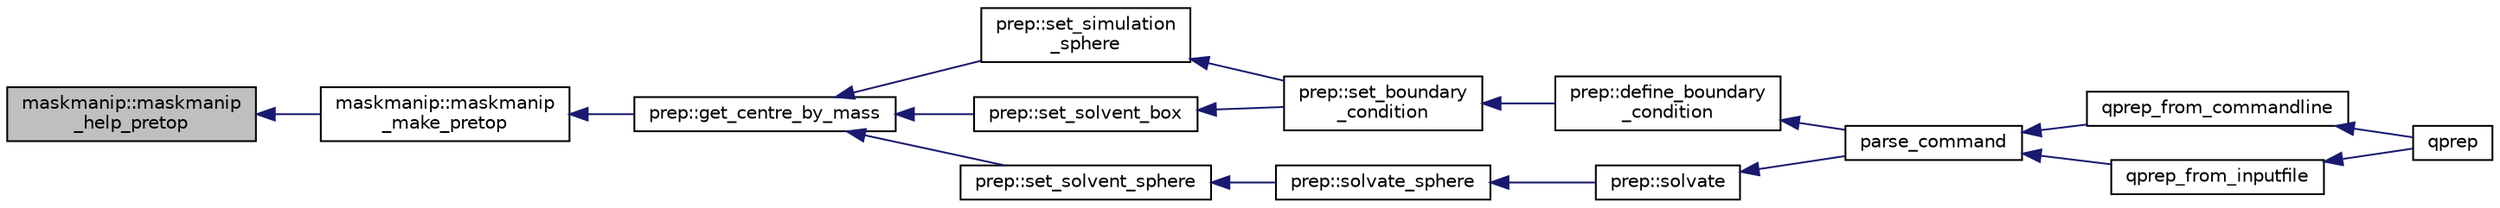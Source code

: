 digraph "maskmanip::maskmanip_help_pretop"
{
  edge [fontname="Helvetica",fontsize="10",labelfontname="Helvetica",labelfontsize="10"];
  node [fontname="Helvetica",fontsize="10",shape=record];
  rankdir="LR";
  Node1 [label="maskmanip::maskmanip\l_help_pretop",height=0.2,width=0.4,color="black", fillcolor="grey75", style="filled" fontcolor="black"];
  Node1 -> Node2 [dir="back",color="midnightblue",fontsize="10",style="solid"];
  Node2 [label="maskmanip::maskmanip\l_make_pretop",height=0.2,width=0.4,color="black", fillcolor="white", style="filled",URL="$classmaskmanip.html#aa7d710d064627916cae7417ab446621c"];
  Node2 -> Node3 [dir="back",color="midnightblue",fontsize="10",style="solid"];
  Node3 [label="prep::get_centre_by_mass",height=0.2,width=0.4,color="black", fillcolor="white", style="filled",URL="$classprep.html#ac5cb1bd82cdabbd55089747c70946e9f"];
  Node3 -> Node4 [dir="back",color="midnightblue",fontsize="10",style="solid"];
  Node4 [label="prep::set_simulation\l_sphere",height=0.2,width=0.4,color="black", fillcolor="white", style="filled",URL="$classprep.html#a35f72f5ffad726d4d9f3f8405837b1a2"];
  Node4 -> Node5 [dir="back",color="midnightblue",fontsize="10",style="solid"];
  Node5 [label="prep::set_boundary\l_condition",height=0.2,width=0.4,color="black", fillcolor="white", style="filled",URL="$classprep.html#a6cb87d50fe4a6bf0ae27fe34d7316f5b"];
  Node5 -> Node6 [dir="back",color="midnightblue",fontsize="10",style="solid"];
  Node6 [label="prep::define_boundary\l_condition",height=0.2,width=0.4,color="black", fillcolor="white", style="filled",URL="$classprep.html#a63b4a8d3ff88f78114eb1d70ba5fbef1"];
  Node6 -> Node7 [dir="back",color="midnightblue",fontsize="10",style="solid"];
  Node7 [label="parse_command",height=0.2,width=0.4,color="black", fillcolor="white", style="filled",URL="$qprep_8f90.html#add7d58759b8d0826b87051647135e024"];
  Node7 -> Node8 [dir="back",color="midnightblue",fontsize="10",style="solid"];
  Node8 [label="qprep_from_commandline",height=0.2,width=0.4,color="black", fillcolor="white", style="filled",URL="$qprep_8f90.html#a509741b66578d6d76b269d0f98128910"];
  Node8 -> Node9 [dir="back",color="midnightblue",fontsize="10",style="solid"];
  Node9 [label="qprep",height=0.2,width=0.4,color="black", fillcolor="white", style="filled",URL="$qprep_8f90.html#a252292cf2c64796a48ab29aae4920d15"];
  Node7 -> Node10 [dir="back",color="midnightblue",fontsize="10",style="solid"];
  Node10 [label="qprep_from_inputfile",height=0.2,width=0.4,color="black", fillcolor="white", style="filled",URL="$qprep_8f90.html#aae7f6285ebd5705125725dcda622efd5"];
  Node10 -> Node9 [dir="back",color="midnightblue",fontsize="10",style="solid"];
  Node3 -> Node11 [dir="back",color="midnightblue",fontsize="10",style="solid"];
  Node11 [label="prep::set_solvent_box",height=0.2,width=0.4,color="black", fillcolor="white", style="filled",URL="$classprep.html#a28767f39911fb26ba4be630e1b41c4e5"];
  Node11 -> Node5 [dir="back",color="midnightblue",fontsize="10",style="solid"];
  Node3 -> Node12 [dir="back",color="midnightblue",fontsize="10",style="solid"];
  Node12 [label="prep::set_solvent_sphere",height=0.2,width=0.4,color="black", fillcolor="white", style="filled",URL="$classprep.html#abb116903e6c029e9d8ad398fc9968393"];
  Node12 -> Node13 [dir="back",color="midnightblue",fontsize="10",style="solid"];
  Node13 [label="prep::solvate_sphere",height=0.2,width=0.4,color="black", fillcolor="white", style="filled",URL="$classprep.html#a94b652674f1c868ef55bb9e4a3cd8204"];
  Node13 -> Node14 [dir="back",color="midnightblue",fontsize="10",style="solid"];
  Node14 [label="prep::solvate",height=0.2,width=0.4,color="black", fillcolor="white", style="filled",URL="$classprep.html#ab40618e65f3f9ff77388540cc08fb857"];
  Node14 -> Node7 [dir="back",color="midnightblue",fontsize="10",style="solid"];
}
